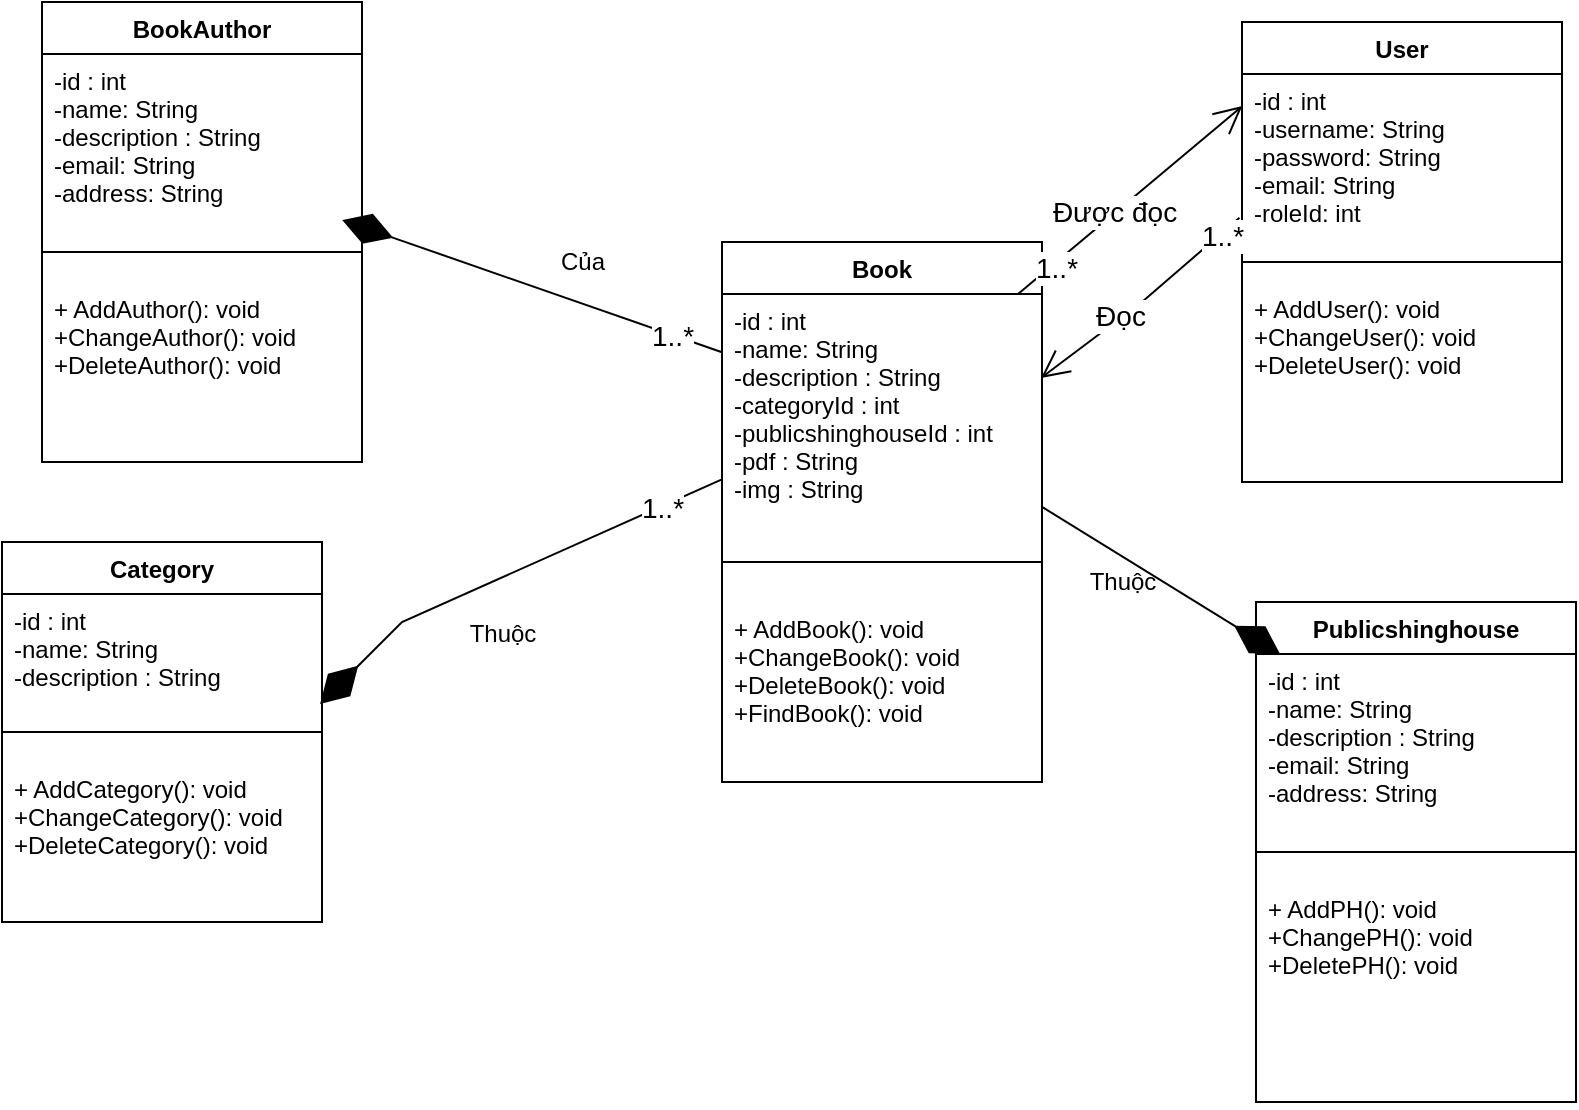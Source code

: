 <mxfile version="20.5.1" type="github">
  <diagram id="C5RBs43oDa-KdzZeNtuy" name="Page-1">
    <mxGraphModel dx="1304" dy="698" grid="1" gridSize="10" guides="1" tooltips="1" connect="1" arrows="1" fold="1" page="1" pageScale="1" pageWidth="827" pageHeight="1169" math="0" shadow="0">
      <root>
        <mxCell id="WIyWlLk6GJQsqaUBKTNV-0" />
        <mxCell id="WIyWlLk6GJQsqaUBKTNV-1" parent="WIyWlLk6GJQsqaUBKTNV-0" />
        <mxCell id="AVepq68-rCr4zFe2wTnl-0" value="Book" style="swimlane;fontStyle=1;align=center;verticalAlign=top;childLayout=stackLayout;horizontal=1;startSize=26;horizontalStack=0;resizeParent=1;resizeParentMax=0;resizeLast=0;collapsible=1;marginBottom=0;" vertex="1" parent="WIyWlLk6GJQsqaUBKTNV-1">
          <mxGeometry x="400" y="130" width="160" height="270" as="geometry" />
        </mxCell>
        <mxCell id="AVepq68-rCr4zFe2wTnl-1" value="-id : int&#xa;-name: String&#xa;-description : String&#xa;-categoryId : int&#xa;-publicshinghouseId : int&#xa;-pdf : String&#xa;-img : String " style="text;strokeColor=none;fillColor=none;align=left;verticalAlign=top;spacingLeft=4;spacingRight=4;overflow=hidden;rotatable=0;points=[[0,0.5],[1,0.5]];portConstraint=eastwest;" vertex="1" parent="AVepq68-rCr4zFe2wTnl-0">
          <mxGeometry y="26" width="160" height="114" as="geometry" />
        </mxCell>
        <mxCell id="AVepq68-rCr4zFe2wTnl-2" value="" style="line;strokeWidth=1;fillColor=none;align=left;verticalAlign=middle;spacingTop=-1;spacingLeft=3;spacingRight=3;rotatable=0;labelPosition=right;points=[];portConstraint=eastwest;strokeColor=inherit;" vertex="1" parent="AVepq68-rCr4zFe2wTnl-0">
          <mxGeometry y="140" width="160" height="40" as="geometry" />
        </mxCell>
        <mxCell id="AVepq68-rCr4zFe2wTnl-3" value="+ AddBook(): void&#xa;+ChangeBook(): void&#xa;+DeleteBook(): void&#xa;+FindBook(): void&#xa;" style="text;strokeColor=none;fillColor=none;align=left;verticalAlign=top;spacingLeft=4;spacingRight=4;overflow=hidden;rotatable=0;points=[[0,0.5],[1,0.5]];portConstraint=eastwest;" vertex="1" parent="AVepq68-rCr4zFe2wTnl-0">
          <mxGeometry y="180" width="160" height="90" as="geometry" />
        </mxCell>
        <mxCell id="AVepq68-rCr4zFe2wTnl-4" value="BookAuthor" style="swimlane;fontStyle=1;align=center;verticalAlign=top;childLayout=stackLayout;horizontal=1;startSize=26;horizontalStack=0;resizeParent=1;resizeParentMax=0;resizeLast=0;collapsible=1;marginBottom=0;" vertex="1" parent="WIyWlLk6GJQsqaUBKTNV-1">
          <mxGeometry x="60" y="10" width="160" height="230" as="geometry" />
        </mxCell>
        <mxCell id="AVepq68-rCr4zFe2wTnl-5" value="-id : int&#xa;-name: String&#xa;-description : String&#xa;-email: String&#xa;-address: String" style="text;strokeColor=none;fillColor=none;align=left;verticalAlign=top;spacingLeft=4;spacingRight=4;overflow=hidden;rotatable=0;points=[[0,0.5],[1,0.5]];portConstraint=eastwest;" vertex="1" parent="AVepq68-rCr4zFe2wTnl-4">
          <mxGeometry y="26" width="160" height="84" as="geometry" />
        </mxCell>
        <mxCell id="AVepq68-rCr4zFe2wTnl-6" value="" style="line;strokeWidth=1;fillColor=none;align=left;verticalAlign=middle;spacingTop=-1;spacingLeft=3;spacingRight=3;rotatable=0;labelPosition=right;points=[];portConstraint=eastwest;strokeColor=inherit;" vertex="1" parent="AVepq68-rCr4zFe2wTnl-4">
          <mxGeometry y="110" width="160" height="30" as="geometry" />
        </mxCell>
        <mxCell id="AVepq68-rCr4zFe2wTnl-7" value="+ AddAuthor(): void&#xa;+ChangeAuthor(): void&#xa;+DeleteAuthor(): void" style="text;strokeColor=none;fillColor=none;align=left;verticalAlign=top;spacingLeft=4;spacingRight=4;overflow=hidden;rotatable=0;points=[[0,0.5],[1,0.5]];portConstraint=eastwest;" vertex="1" parent="AVepq68-rCr4zFe2wTnl-4">
          <mxGeometry y="140" width="160" height="90" as="geometry" />
        </mxCell>
        <mxCell id="AVepq68-rCr4zFe2wTnl-8" value="User" style="swimlane;fontStyle=1;align=center;verticalAlign=top;childLayout=stackLayout;horizontal=1;startSize=26;horizontalStack=0;resizeParent=1;resizeParentMax=0;resizeLast=0;collapsible=1;marginBottom=0;" vertex="1" parent="WIyWlLk6GJQsqaUBKTNV-1">
          <mxGeometry x="660" y="20" width="160" height="230" as="geometry" />
        </mxCell>
        <mxCell id="AVepq68-rCr4zFe2wTnl-9" value="-id : int&#xa;-username: String&#xa;-password: String&#xa;-email: String&#xa;-roleId: int" style="text;strokeColor=none;fillColor=none;align=left;verticalAlign=top;spacingLeft=4;spacingRight=4;overflow=hidden;rotatable=0;points=[[0,0.5],[1,0.5]];portConstraint=eastwest;" vertex="1" parent="AVepq68-rCr4zFe2wTnl-8">
          <mxGeometry y="26" width="160" height="84" as="geometry" />
        </mxCell>
        <mxCell id="AVepq68-rCr4zFe2wTnl-10" value="" style="line;strokeWidth=1;fillColor=none;align=left;verticalAlign=middle;spacingTop=-1;spacingLeft=3;spacingRight=3;rotatable=0;labelPosition=right;points=[];portConstraint=eastwest;strokeColor=inherit;" vertex="1" parent="AVepq68-rCr4zFe2wTnl-8">
          <mxGeometry y="110" width="160" height="20" as="geometry" />
        </mxCell>
        <mxCell id="AVepq68-rCr4zFe2wTnl-11" value="+ AddUser(): void&#xa;+ChangeUser(): void&#xa;+DeleteUser(): void&#xa;" style="text;strokeColor=none;fillColor=none;align=left;verticalAlign=top;spacingLeft=4;spacingRight=4;overflow=hidden;rotatable=0;points=[[0,0.5],[1,0.5]];portConstraint=eastwest;" vertex="1" parent="AVepq68-rCr4zFe2wTnl-8">
          <mxGeometry y="130" width="160" height="100" as="geometry" />
        </mxCell>
        <mxCell id="AVepq68-rCr4zFe2wTnl-12" value="Category" style="swimlane;fontStyle=1;align=center;verticalAlign=top;childLayout=stackLayout;horizontal=1;startSize=26;horizontalStack=0;resizeParent=1;resizeParentMax=0;resizeLast=0;collapsible=1;marginBottom=0;" vertex="1" parent="WIyWlLk6GJQsqaUBKTNV-1">
          <mxGeometry x="40" y="280" width="160" height="190" as="geometry" />
        </mxCell>
        <mxCell id="AVepq68-rCr4zFe2wTnl-13" value="-id : int&#xa;-name: String&#xa;-description : String" style="text;strokeColor=none;fillColor=none;align=left;verticalAlign=top;spacingLeft=4;spacingRight=4;overflow=hidden;rotatable=0;points=[[0,0.5],[1,0.5]];portConstraint=eastwest;" vertex="1" parent="AVepq68-rCr4zFe2wTnl-12">
          <mxGeometry y="26" width="160" height="54" as="geometry" />
        </mxCell>
        <mxCell id="AVepq68-rCr4zFe2wTnl-14" value="" style="line;strokeWidth=1;fillColor=none;align=left;verticalAlign=middle;spacingTop=-1;spacingLeft=3;spacingRight=3;rotatable=0;labelPosition=right;points=[];portConstraint=eastwest;strokeColor=inherit;" vertex="1" parent="AVepq68-rCr4zFe2wTnl-12">
          <mxGeometry y="80" width="160" height="30" as="geometry" />
        </mxCell>
        <mxCell id="AVepq68-rCr4zFe2wTnl-15" value="+ AddCategory(): void&#xa;+ChangeCategory(): void&#xa;+DeleteCategory(): void" style="text;strokeColor=none;fillColor=none;align=left;verticalAlign=top;spacingLeft=4;spacingRight=4;overflow=hidden;rotatable=0;points=[[0,0.5],[1,0.5]];portConstraint=eastwest;" vertex="1" parent="AVepq68-rCr4zFe2wTnl-12">
          <mxGeometry y="110" width="160" height="80" as="geometry" />
        </mxCell>
        <mxCell id="AVepq68-rCr4zFe2wTnl-16" value="Publicshinghouse" style="swimlane;fontStyle=1;align=center;verticalAlign=top;childLayout=stackLayout;horizontal=1;startSize=26;horizontalStack=0;resizeParent=1;resizeParentMax=0;resizeLast=0;collapsible=1;marginBottom=0;" vertex="1" parent="WIyWlLk6GJQsqaUBKTNV-1">
          <mxGeometry x="667" y="310" width="160" height="250" as="geometry" />
        </mxCell>
        <mxCell id="AVepq68-rCr4zFe2wTnl-17" value="-id : int&#xa;-name: String&#xa;-description : String&#xa;-email: String&#xa;-address: String" style="text;strokeColor=none;fillColor=none;align=left;verticalAlign=top;spacingLeft=4;spacingRight=4;overflow=hidden;rotatable=0;points=[[0,0.5],[1,0.5]];portConstraint=eastwest;" vertex="1" parent="AVepq68-rCr4zFe2wTnl-16">
          <mxGeometry y="26" width="160" height="84" as="geometry" />
        </mxCell>
        <mxCell id="AVepq68-rCr4zFe2wTnl-18" value="" style="line;strokeWidth=1;fillColor=none;align=left;verticalAlign=middle;spacingTop=-1;spacingLeft=3;spacingRight=3;rotatable=0;labelPosition=right;points=[];portConstraint=eastwest;strokeColor=inherit;" vertex="1" parent="AVepq68-rCr4zFe2wTnl-16">
          <mxGeometry y="110" width="160" height="30" as="geometry" />
        </mxCell>
        <mxCell id="AVepq68-rCr4zFe2wTnl-19" value="+ AddPH(): void&#xa;+ChangePH(): void&#xa;+DeletePH(): void" style="text;strokeColor=none;fillColor=none;align=left;verticalAlign=top;spacingLeft=4;spacingRight=4;overflow=hidden;rotatable=0;points=[[0,0.5],[1,0.5]];portConstraint=eastwest;" vertex="1" parent="AVepq68-rCr4zFe2wTnl-16">
          <mxGeometry y="140" width="160" height="110" as="geometry" />
        </mxCell>
        <mxCell id="AVepq68-rCr4zFe2wTnl-21" value="" style="endArrow=diamondThin;endFill=1;endSize=24;html=1;rounded=0;entryX=0.994;entryY=1.019;entryDx=0;entryDy=0;entryPerimeter=0;" edge="1" parent="WIyWlLk6GJQsqaUBKTNV-1" source="AVepq68-rCr4zFe2wTnl-1" target="AVepq68-rCr4zFe2wTnl-13">
          <mxGeometry width="160" relative="1" as="geometry">
            <mxPoint x="220" y="270" as="sourcePoint" />
            <mxPoint x="380" y="270" as="targetPoint" />
            <Array as="points">
              <mxPoint x="240" y="320" />
            </Array>
          </mxGeometry>
        </mxCell>
        <mxCell id="AVepq68-rCr4zFe2wTnl-27" value="&lt;font style=&quot;font-size: 14px;&quot;&gt;1..*&lt;/font&gt;" style="edgeLabel;html=1;align=center;verticalAlign=middle;resizable=0;points=[];" vertex="1" connectable="0" parent="AVepq68-rCr4zFe2wTnl-21">
          <mxGeometry x="-0.715" y="1" relative="1" as="geometry">
            <mxPoint x="-1" as="offset" />
          </mxGeometry>
        </mxCell>
        <mxCell id="AVepq68-rCr4zFe2wTnl-22" value="Thuộc" style="text;html=1;align=center;verticalAlign=middle;resizable=0;points=[];autosize=1;strokeColor=none;fillColor=none;" vertex="1" parent="WIyWlLk6GJQsqaUBKTNV-1">
          <mxGeometry x="260" y="311" width="60" height="30" as="geometry" />
        </mxCell>
        <mxCell id="AVepq68-rCr4zFe2wTnl-23" value="" style="endArrow=diamondThin;endFill=1;endSize=24;html=1;rounded=0;entryX=0.938;entryY=0.988;entryDx=0;entryDy=0;entryPerimeter=0;" edge="1" parent="WIyWlLk6GJQsqaUBKTNV-1" source="AVepq68-rCr4zFe2wTnl-1" target="AVepq68-rCr4zFe2wTnl-5">
          <mxGeometry width="160" relative="1" as="geometry">
            <mxPoint x="230" y="250" as="sourcePoint" />
            <mxPoint x="380" y="270" as="targetPoint" />
          </mxGeometry>
        </mxCell>
        <mxCell id="AVepq68-rCr4zFe2wTnl-28" value="&lt;font style=&quot;font-size: 14px;&quot;&gt;1..*&lt;/font&gt;" style="edgeLabel;html=1;align=center;verticalAlign=middle;resizable=0;points=[];" vertex="1" connectable="0" parent="AVepq68-rCr4zFe2wTnl-23">
          <mxGeometry x="-0.735" relative="1" as="geometry">
            <mxPoint as="offset" />
          </mxGeometry>
        </mxCell>
        <mxCell id="AVepq68-rCr4zFe2wTnl-24" value="Của" style="text;html=1;align=center;verticalAlign=middle;resizable=0;points=[];autosize=1;strokeColor=none;fillColor=none;" vertex="1" parent="WIyWlLk6GJQsqaUBKTNV-1">
          <mxGeometry x="305" y="125" width="50" height="30" as="geometry" />
        </mxCell>
        <mxCell id="AVepq68-rCr4zFe2wTnl-25" value="" style="endArrow=diamondThin;endFill=1;endSize=24;html=1;rounded=0;" edge="1" parent="WIyWlLk6GJQsqaUBKTNV-1" source="AVepq68-rCr4zFe2wTnl-1" target="AVepq68-rCr4zFe2wTnl-17">
          <mxGeometry width="160" relative="1" as="geometry">
            <mxPoint x="220" y="270" as="sourcePoint" />
            <mxPoint x="380" y="270" as="targetPoint" />
          </mxGeometry>
        </mxCell>
        <mxCell id="AVepq68-rCr4zFe2wTnl-26" value="Thuộc" style="text;html=1;align=center;verticalAlign=middle;resizable=0;points=[];autosize=1;strokeColor=none;fillColor=none;" vertex="1" parent="WIyWlLk6GJQsqaUBKTNV-1">
          <mxGeometry x="570" y="285" width="60" height="30" as="geometry" />
        </mxCell>
        <mxCell id="AVepq68-rCr4zFe2wTnl-34" value="" style="endArrow=open;endFill=1;endSize=12;html=1;rounded=0;fontSize=14;entryX=0.001;entryY=0.191;entryDx=0;entryDy=0;entryPerimeter=0;" edge="1" parent="WIyWlLk6GJQsqaUBKTNV-1" source="AVepq68-rCr4zFe2wTnl-1" target="AVepq68-rCr4zFe2wTnl-9">
          <mxGeometry width="160" relative="1" as="geometry">
            <mxPoint x="400" y="250" as="sourcePoint" />
            <mxPoint x="560" y="250" as="targetPoint" />
          </mxGeometry>
        </mxCell>
        <mxCell id="AVepq68-rCr4zFe2wTnl-36" value="Được đọc" style="edgeLabel;html=1;align=center;verticalAlign=middle;resizable=0;points=[];fontSize=14;" vertex="1" connectable="0" parent="AVepq68-rCr4zFe2wTnl-34">
          <mxGeometry x="-0.14" y="1" relative="1" as="geometry">
            <mxPoint as="offset" />
          </mxGeometry>
        </mxCell>
        <mxCell id="AVepq68-rCr4zFe2wTnl-39" value="1..*" style="edgeLabel;html=1;align=center;verticalAlign=middle;resizable=0;points=[];fontSize=14;" vertex="1" connectable="0" parent="AVepq68-rCr4zFe2wTnl-34">
          <mxGeometry x="-0.684" y="-2" relative="1" as="geometry">
            <mxPoint as="offset" />
          </mxGeometry>
        </mxCell>
        <mxCell id="AVepq68-rCr4zFe2wTnl-35" value="" style="endArrow=open;endFill=1;endSize=12;html=1;rounded=0;fontSize=14;entryX=0.997;entryY=0.368;entryDx=0;entryDy=0;entryPerimeter=0;exitX=-0.008;exitY=0.856;exitDx=0;exitDy=0;exitPerimeter=0;" edge="1" parent="WIyWlLk6GJQsqaUBKTNV-1" source="AVepq68-rCr4zFe2wTnl-9" target="AVepq68-rCr4zFe2wTnl-1">
          <mxGeometry width="160" relative="1" as="geometry">
            <mxPoint x="558.027" y="166" as="sourcePoint" />
            <mxPoint x="670.16" y="72.044" as="targetPoint" />
            <Array as="points">
              <mxPoint x="610" y="160" />
            </Array>
          </mxGeometry>
        </mxCell>
        <mxCell id="AVepq68-rCr4zFe2wTnl-37" value="Đọc" style="edgeLabel;html=1;align=center;verticalAlign=middle;resizable=0;points=[];fontSize=14;" vertex="1" connectable="0" parent="AVepq68-rCr4zFe2wTnl-35">
          <mxGeometry x="0.215" y="-1" relative="1" as="geometry">
            <mxPoint as="offset" />
          </mxGeometry>
        </mxCell>
        <mxCell id="AVepq68-rCr4zFe2wTnl-38" value="1..*" style="edgeLabel;html=1;align=center;verticalAlign=middle;resizable=0;points=[];fontSize=14;" vertex="1" connectable="0" parent="AVepq68-rCr4zFe2wTnl-35">
          <mxGeometry x="-0.795" y="1" relative="1" as="geometry">
            <mxPoint as="offset" />
          </mxGeometry>
        </mxCell>
      </root>
    </mxGraphModel>
  </diagram>
</mxfile>
